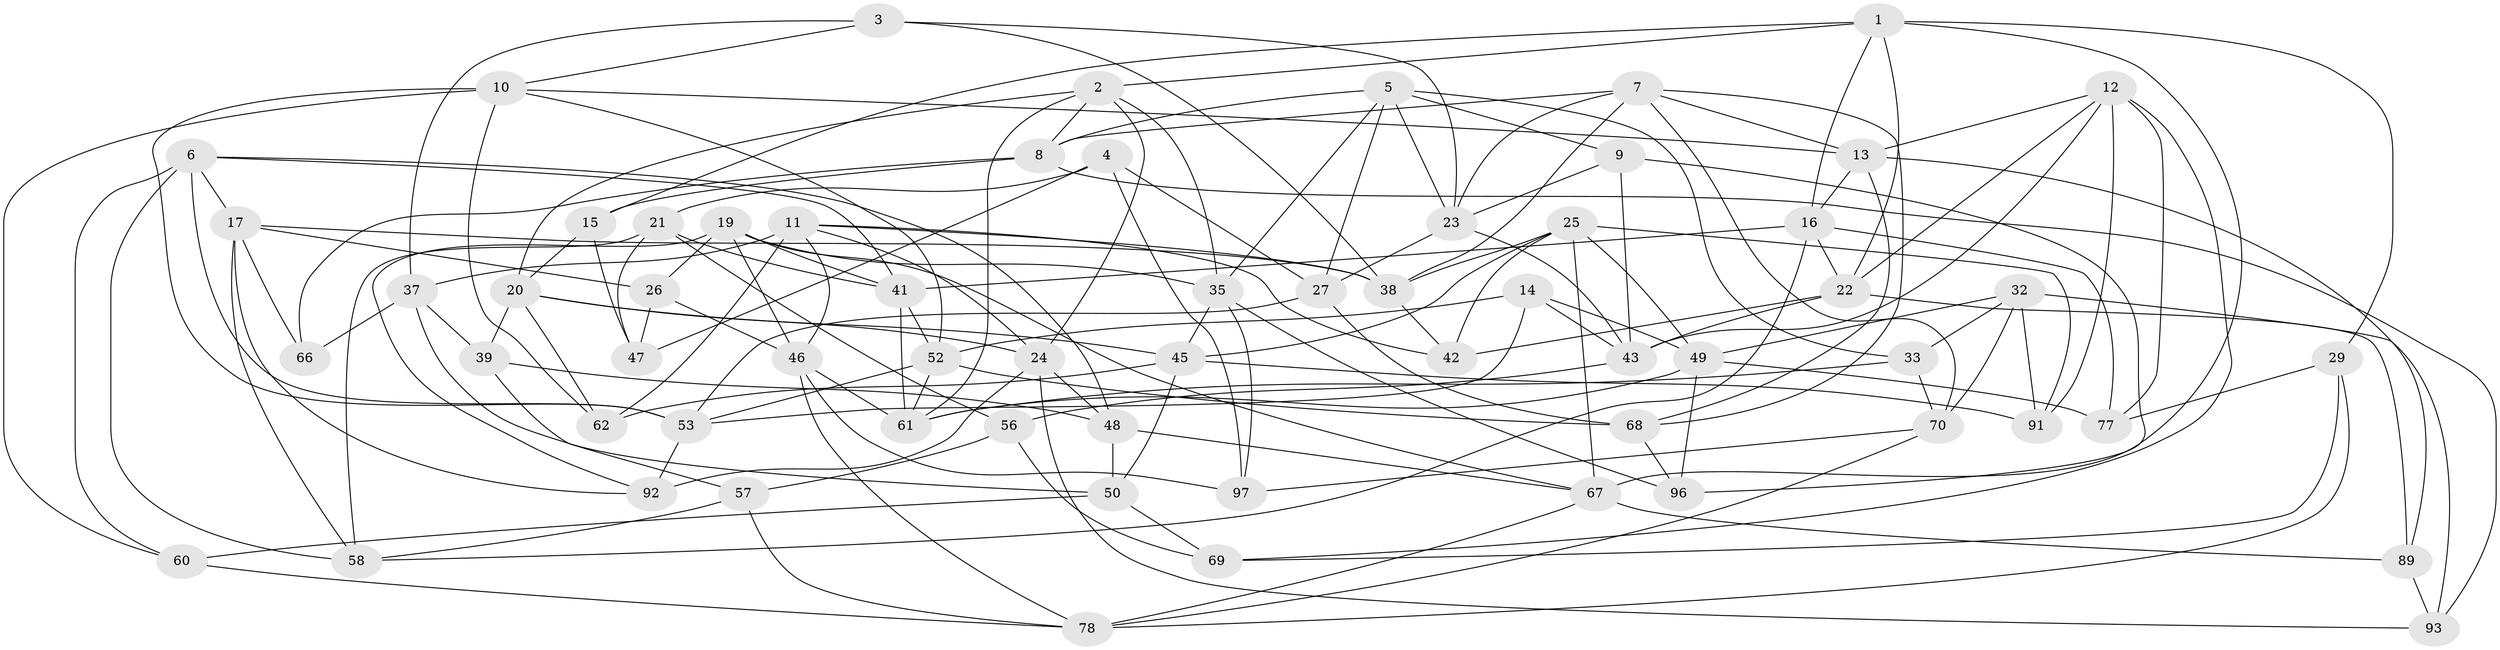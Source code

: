 // original degree distribution, {4: 1.0}
// Generated by graph-tools (version 1.1) at 2025/42/03/06/25 10:42:23]
// undirected, 63 vertices, 160 edges
graph export_dot {
graph [start="1"]
  node [color=gray90,style=filled];
  1 [super="+31"];
  2 [super="+72"];
  3;
  4;
  5 [super="+28"];
  6 [super="+54"];
  7 [super="+36"];
  8 [super="+65"];
  9;
  10 [super="+99"];
  11 [super="+64"];
  12 [super="+74"];
  13 [super="+100"];
  14;
  15;
  16 [super="+18"];
  17 [super="+51"];
  19 [super="+76"];
  20 [super="+30"];
  21 [super="+34"];
  22 [super="+44"];
  23 [super="+102"];
  24 [super="+90"];
  25 [super="+95"];
  26;
  27 [super="+71"];
  29;
  32 [super="+63"];
  33;
  35 [super="+40"];
  37 [super="+59"];
  38 [super="+85"];
  39;
  41 [super="+80"];
  42;
  43 [super="+98"];
  45 [super="+87"];
  46 [super="+83"];
  47;
  48 [super="+55"];
  49 [super="+73"];
  50 [super="+82"];
  52 [super="+81"];
  53 [super="+101"];
  56;
  57;
  58 [super="+79"];
  60;
  61 [super="+94"];
  62;
  66;
  67 [super="+86"];
  68 [super="+88"];
  69;
  70 [super="+75"];
  77;
  78 [super="+84"];
  89;
  91;
  92;
  93;
  96;
  97;
  1 -- 15;
  1 -- 16;
  1 -- 67;
  1 -- 29;
  1 -- 22;
  1 -- 2;
  2 -- 35;
  2 -- 24;
  2 -- 8;
  2 -- 20;
  2 -- 61;
  3 -- 10;
  3 -- 23;
  3 -- 38;
  3 -- 37;
  4 -- 47;
  4 -- 97;
  4 -- 21;
  4 -- 27;
  5 -- 9;
  5 -- 23;
  5 -- 33;
  5 -- 27;
  5 -- 35;
  5 -- 8;
  6 -- 17;
  6 -- 41;
  6 -- 58;
  6 -- 60;
  6 -- 53;
  6 -- 48;
  7 -- 8;
  7 -- 68;
  7 -- 13;
  7 -- 23;
  7 -- 38;
  7 -- 70;
  8 -- 66;
  8 -- 93;
  8 -- 15;
  9 -- 43;
  9 -- 96;
  9 -- 23;
  10 -- 60;
  10 -- 52;
  10 -- 13;
  10 -- 53;
  10 -- 62;
  11 -- 42;
  11 -- 24;
  11 -- 38;
  11 -- 46;
  11 -- 62;
  11 -- 37;
  12 -- 69;
  12 -- 91;
  12 -- 22;
  12 -- 77;
  12 -- 43;
  12 -- 13;
  13 -- 89;
  13 -- 68;
  13 -- 16;
  14 -- 43;
  14 -- 53;
  14 -- 49;
  14 -- 52;
  15 -- 47;
  15 -- 20;
  16 -- 22;
  16 -- 58;
  16 -- 77;
  16 -- 41;
  17 -- 92;
  17 -- 26;
  17 -- 66;
  17 -- 38;
  17 -- 58;
  19 -- 67;
  19 -- 46;
  19 -- 35;
  19 -- 26;
  19 -- 92;
  19 -- 41;
  20 -- 39;
  20 -- 45;
  20 -- 24;
  20 -- 62;
  21 -- 58 [weight=2];
  21 -- 41;
  21 -- 56;
  21 -- 47;
  22 -- 42;
  22 -- 89;
  22 -- 43;
  23 -- 43;
  23 -- 27;
  24 -- 93;
  24 -- 92;
  24 -- 48;
  25 -- 45;
  25 -- 91;
  25 -- 42;
  25 -- 67;
  25 -- 38;
  25 -- 49;
  26 -- 47;
  26 -- 46;
  27 -- 68 [weight=2];
  27 -- 53;
  29 -- 78;
  29 -- 69;
  29 -- 77;
  32 -- 70 [weight=2];
  32 -- 91;
  32 -- 33;
  32 -- 93;
  32 -- 49;
  33 -- 61;
  33 -- 70;
  35 -- 96;
  35 -- 97;
  35 -- 45;
  37 -- 66 [weight=2];
  37 -- 39;
  37 -- 50;
  38 -- 42;
  39 -- 57;
  39 -- 48;
  41 -- 52;
  41 -- 61;
  43 -- 56;
  45 -- 91;
  45 -- 50;
  45 -- 62;
  46 -- 61;
  46 -- 97;
  46 -- 78;
  48 -- 50 [weight=2];
  48 -- 67;
  49 -- 77;
  49 -- 61;
  49 -- 96;
  50 -- 69;
  50 -- 60;
  52 -- 68;
  52 -- 53;
  52 -- 61;
  53 -- 92;
  56 -- 69;
  56 -- 57;
  57 -- 78;
  57 -- 58;
  60 -- 78;
  67 -- 89;
  67 -- 78;
  68 -- 96;
  70 -- 97;
  70 -- 78;
  89 -- 93;
}
